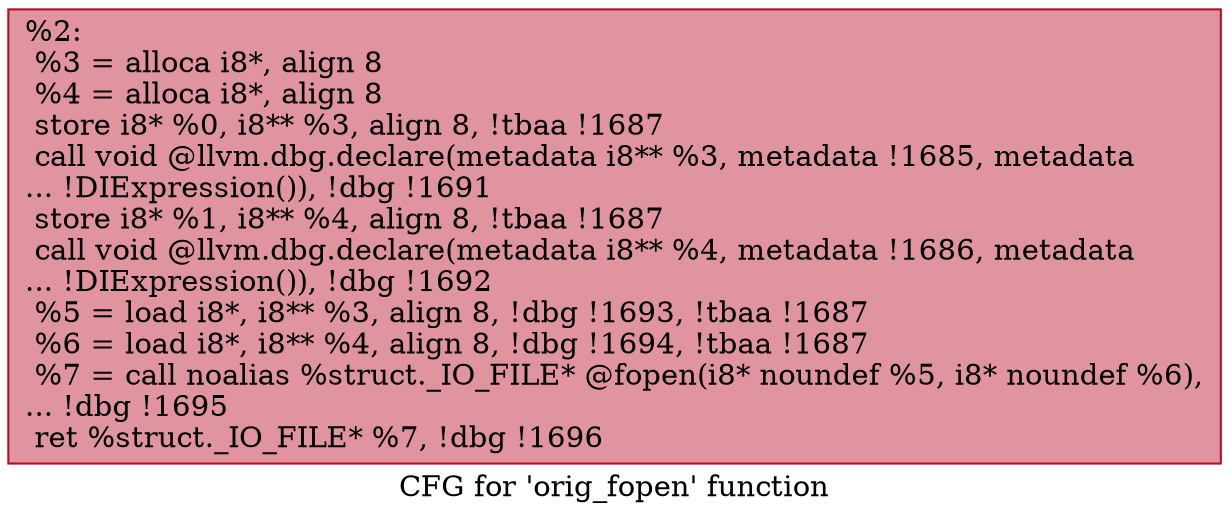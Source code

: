 digraph "CFG for 'orig_fopen' function" {
	label="CFG for 'orig_fopen' function";

	Node0x18b8e70 [shape=record,color="#b70d28ff", style=filled, fillcolor="#b70d2870",label="{%2:\l  %3 = alloca i8*, align 8\l  %4 = alloca i8*, align 8\l  store i8* %0, i8** %3, align 8, !tbaa !1687\l  call void @llvm.dbg.declare(metadata i8** %3, metadata !1685, metadata\l... !DIExpression()), !dbg !1691\l  store i8* %1, i8** %4, align 8, !tbaa !1687\l  call void @llvm.dbg.declare(metadata i8** %4, metadata !1686, metadata\l... !DIExpression()), !dbg !1692\l  %5 = load i8*, i8** %3, align 8, !dbg !1693, !tbaa !1687\l  %6 = load i8*, i8** %4, align 8, !dbg !1694, !tbaa !1687\l  %7 = call noalias %struct._IO_FILE* @fopen(i8* noundef %5, i8* noundef %6),\l... !dbg !1695\l  ret %struct._IO_FILE* %7, !dbg !1696\l}"];
}
